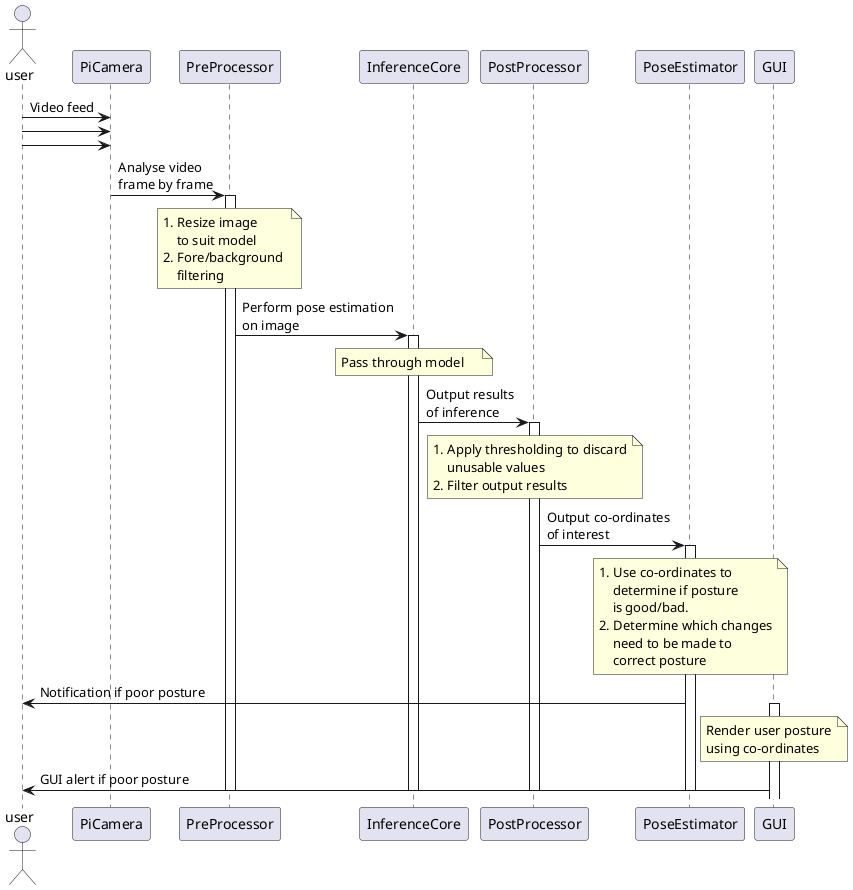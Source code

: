 @startuml
actor user
participant PiCamera
participant PreProcessor
participant InferenceCore
participant PostProcessor
participant PoseEstimator
participant GUI

user -> PiCamera: Video feed
user -> PiCamera: 
user -> PiCamera: 
PiCamera -> PreProcessor: Analyse video \nframe by frame
activate PreProcessor
note over PreProcessor
    1. Resize image 
        to suit model
    2. Fore/background 
        filtering    
end note
PreProcessor -> InferenceCore: Perform pose estimation \non image
activate InferenceCore

note over InferenceCore    
    Pass through model    
end note

InferenceCore -> PostProcessor : Output results \nof inference

activate PostProcessor

note over PostProcessor    
    1. Apply thresholding to discard
        unusable values  
    2. Filter output results
end note

PostProcessor -> PoseEstimator : Output co-ordinates \nof interest

activate PoseEstimator

note over PoseEstimator
    1. Use co-ordinates to
        determine if posture 
        is good/bad.
    2. Determine which changes
        need to be made to
        correct posture
end note

user <- PoseEstimator : Notification if poor posture

activate GUI
note over GUI
    Render user posture
    using co-ordinates    
end note
user <- GUI : GUI alert if poor posture

deactivate
deactivate
deactivate
deactivate
deactivate


@enduml